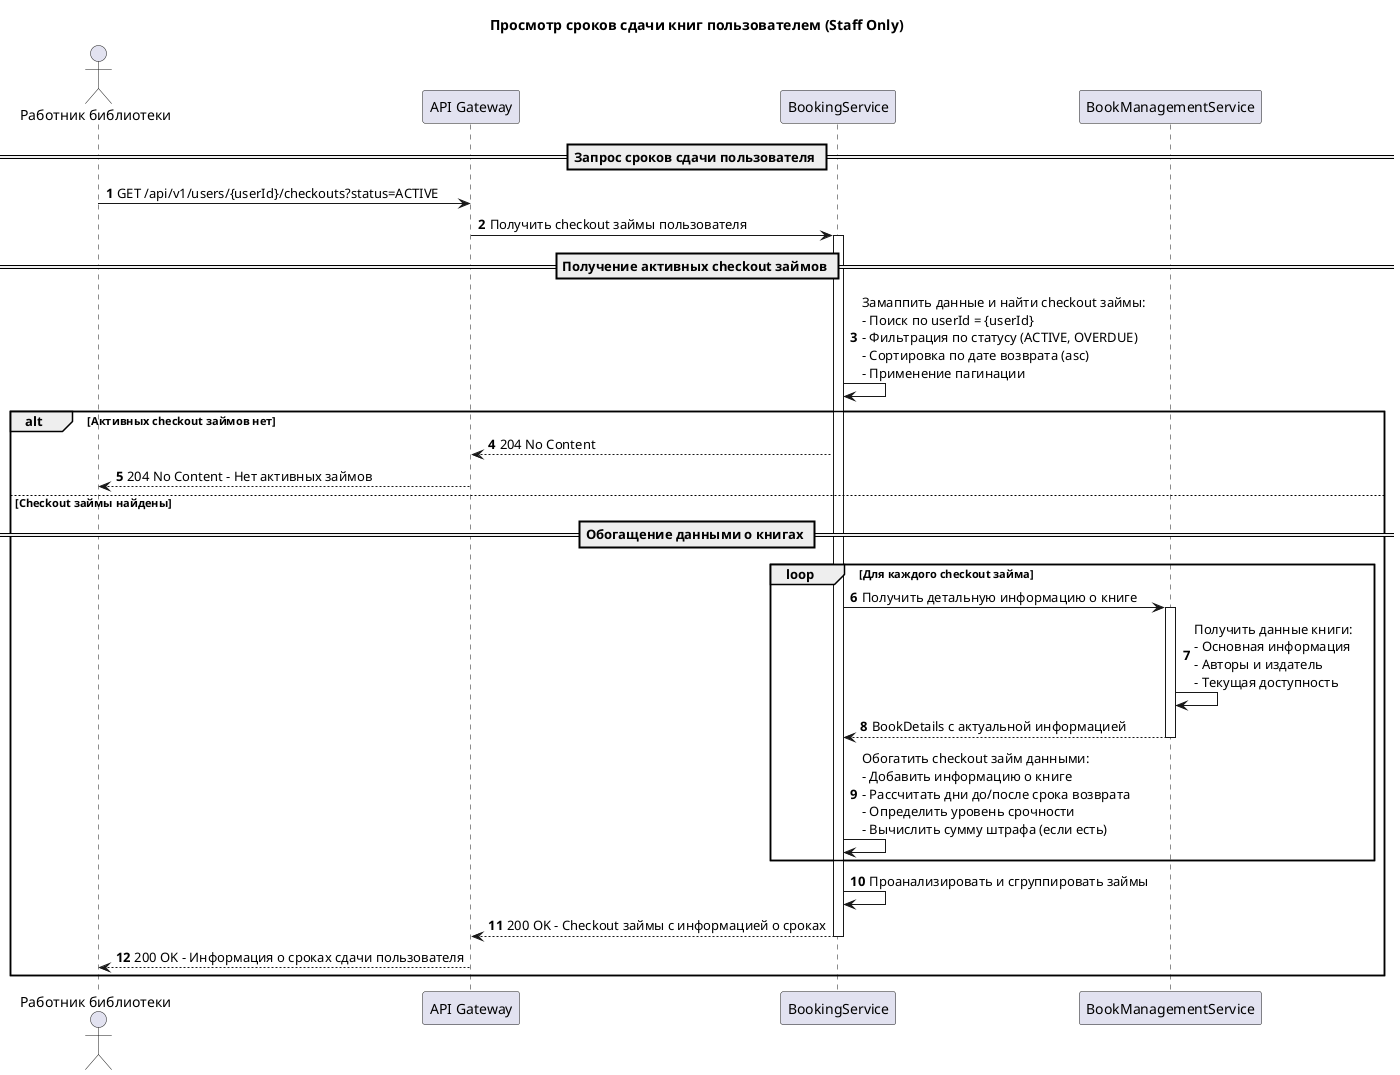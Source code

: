 @startuml View User Checkouts Sequence Diagram

title Просмотр сроков сдачи книг пользователем (Staff Only)

actor "Работник библиотеки" as Staff
participant "API Gateway" as Gateway
participant "BookingService" as Booking
participant "BookManagementService" as BMS

autonumber
== Запрос сроков сдачи пользователя ==
Staff -> Gateway: GET /api/v1/users/{userId}/checkouts?status=ACTIVE

Gateway -> Booking: Получить checkout займы пользователя
activate Booking

== Получение активных checkout займов ==
Booking -> Booking: Замаппить данные и найти checkout займы:\n- Поиск по userId = {userId}\n- Фильтрация по статусу (ACTIVE, OVERDUE)\n- Сортировка по дате возврата (asc)\n- Применение пагинации

alt Активных checkout займов нет
    Booking --> Gateway: 204 No Content
    Gateway --> Staff: 204 No Content - Нет активных займов
else Checkout займы найдены
    == Обогащение данными о книгах ==
    loop Для каждого checkout займа
        Booking -> BMS: Получить детальную информацию о книге
        activate BMS
        BMS -> BMS: Получить данные книги:\n- Основная информация\n- Авторы и издатель\n- Текущая доступность
        BMS --> Booking: BookDetails с актуальной информацией
        deactivate BMS
        
        Booking -> Booking: Обогатить checkout займ данными:\n- Добавить информацию о книге\n- Рассчитать дни до/после срока возврата\n- Определить уровень срочности\n- Вычислить сумму штрафа (если есть)
    end
    Booking -> Booking: Проанализировать и сгруппировать займы
    
    Booking --> Gateway: 200 OK - Checkout займы с информацией о сроках
    deactivate Booking
    
    Gateway --> Staff: 200 OK - Информация о сроках сдачи пользователя
end

@enduml